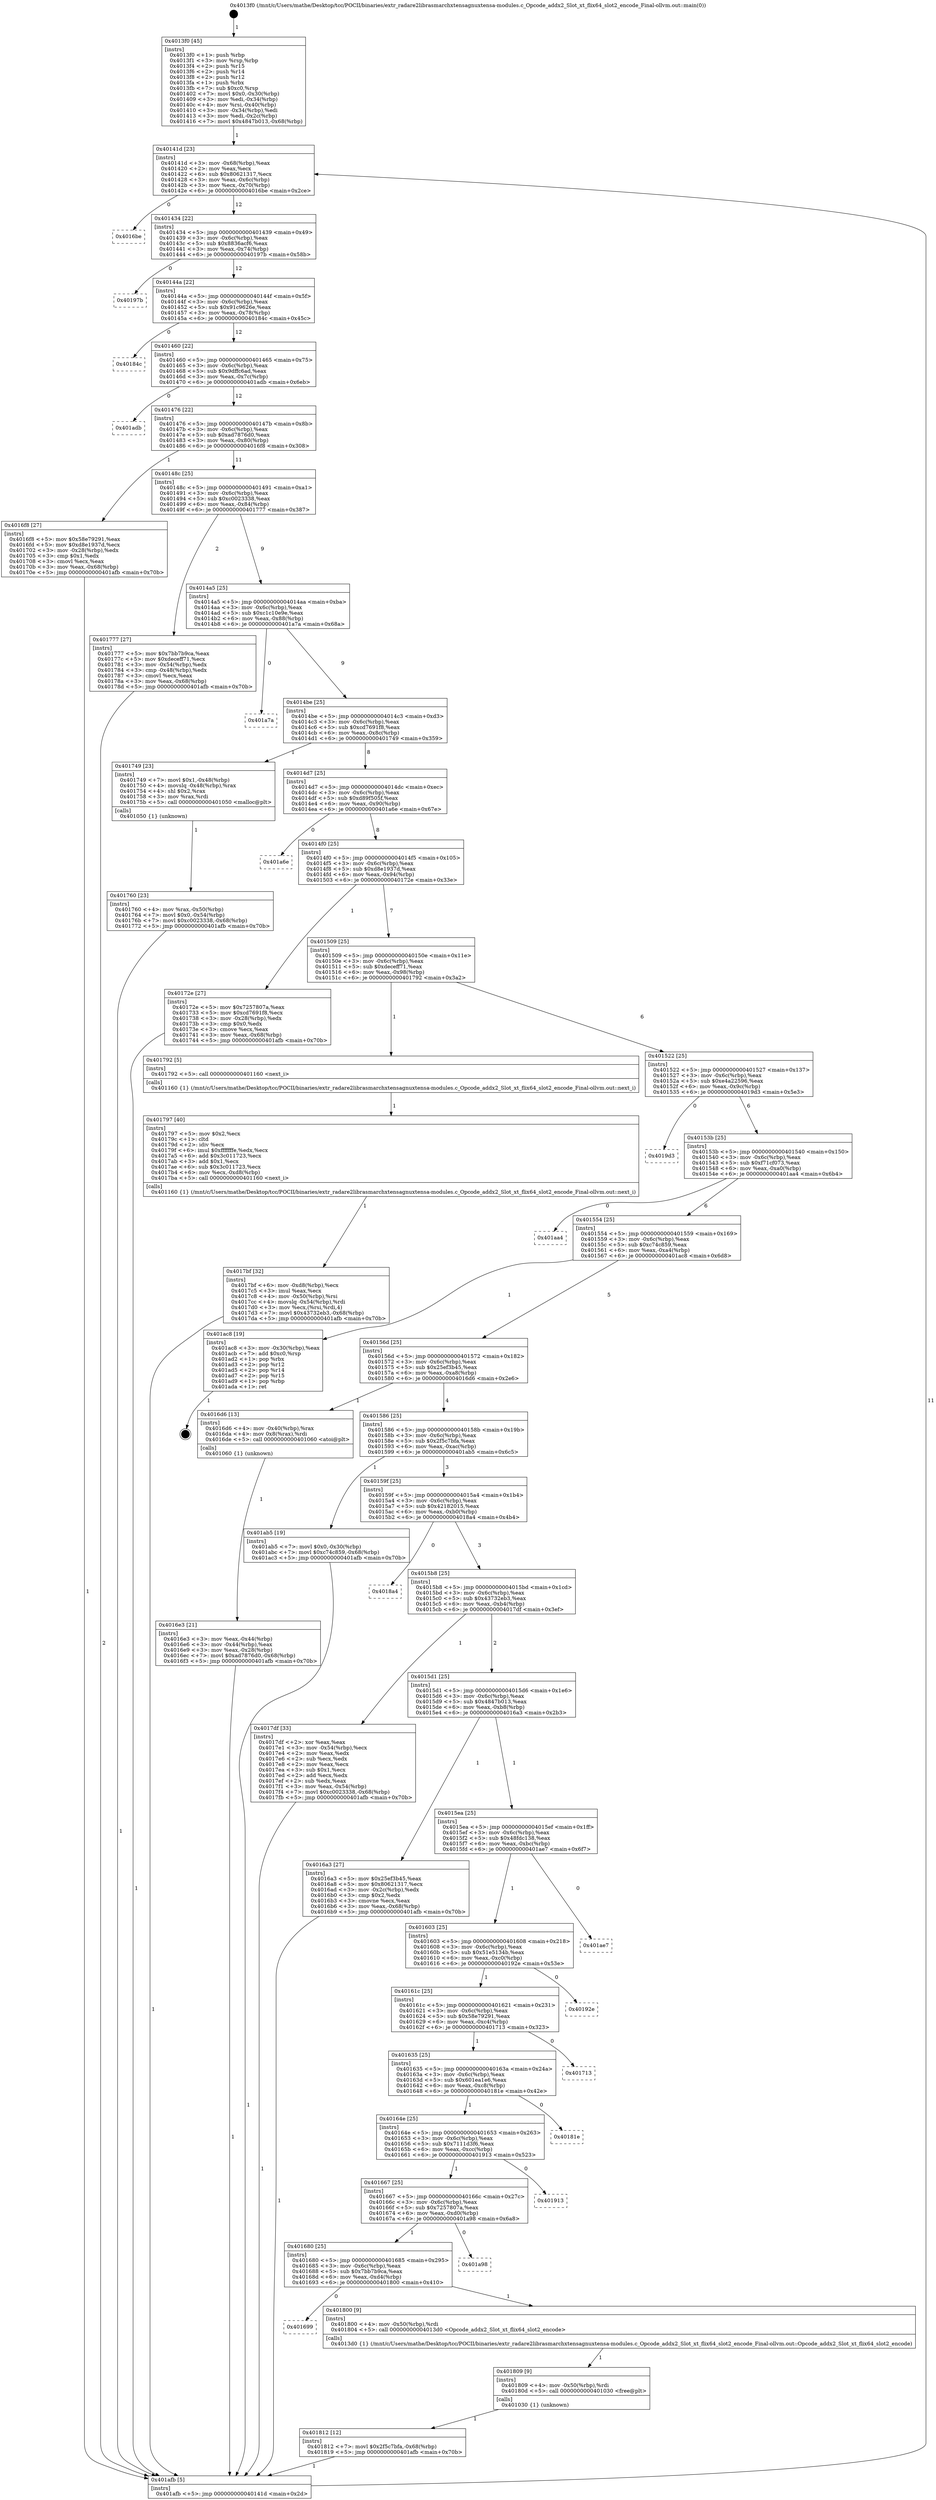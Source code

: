 digraph "0x4013f0" {
  label = "0x4013f0 (/mnt/c/Users/mathe/Desktop/tcc/POCII/binaries/extr_radare2librasmarchxtensagnuxtensa-modules.c_Opcode_addx2_Slot_xt_flix64_slot2_encode_Final-ollvm.out::main(0))"
  labelloc = "t"
  node[shape=record]

  Entry [label="",width=0.3,height=0.3,shape=circle,fillcolor=black,style=filled]
  "0x40141d" [label="{
     0x40141d [23]\l
     | [instrs]\l
     &nbsp;&nbsp;0x40141d \<+3\>: mov -0x68(%rbp),%eax\l
     &nbsp;&nbsp;0x401420 \<+2\>: mov %eax,%ecx\l
     &nbsp;&nbsp;0x401422 \<+6\>: sub $0x80621317,%ecx\l
     &nbsp;&nbsp;0x401428 \<+3\>: mov %eax,-0x6c(%rbp)\l
     &nbsp;&nbsp;0x40142b \<+3\>: mov %ecx,-0x70(%rbp)\l
     &nbsp;&nbsp;0x40142e \<+6\>: je 00000000004016be \<main+0x2ce\>\l
  }"]
  "0x4016be" [label="{
     0x4016be\l
  }", style=dashed]
  "0x401434" [label="{
     0x401434 [22]\l
     | [instrs]\l
     &nbsp;&nbsp;0x401434 \<+5\>: jmp 0000000000401439 \<main+0x49\>\l
     &nbsp;&nbsp;0x401439 \<+3\>: mov -0x6c(%rbp),%eax\l
     &nbsp;&nbsp;0x40143c \<+5\>: sub $0x8836acf6,%eax\l
     &nbsp;&nbsp;0x401441 \<+3\>: mov %eax,-0x74(%rbp)\l
     &nbsp;&nbsp;0x401444 \<+6\>: je 000000000040197b \<main+0x58b\>\l
  }"]
  Exit [label="",width=0.3,height=0.3,shape=circle,fillcolor=black,style=filled,peripheries=2]
  "0x40197b" [label="{
     0x40197b\l
  }", style=dashed]
  "0x40144a" [label="{
     0x40144a [22]\l
     | [instrs]\l
     &nbsp;&nbsp;0x40144a \<+5\>: jmp 000000000040144f \<main+0x5f\>\l
     &nbsp;&nbsp;0x40144f \<+3\>: mov -0x6c(%rbp),%eax\l
     &nbsp;&nbsp;0x401452 \<+5\>: sub $0x91c9626e,%eax\l
     &nbsp;&nbsp;0x401457 \<+3\>: mov %eax,-0x78(%rbp)\l
     &nbsp;&nbsp;0x40145a \<+6\>: je 000000000040184c \<main+0x45c\>\l
  }"]
  "0x401812" [label="{
     0x401812 [12]\l
     | [instrs]\l
     &nbsp;&nbsp;0x401812 \<+7\>: movl $0x2f5c7bfa,-0x68(%rbp)\l
     &nbsp;&nbsp;0x401819 \<+5\>: jmp 0000000000401afb \<main+0x70b\>\l
  }"]
  "0x40184c" [label="{
     0x40184c\l
  }", style=dashed]
  "0x401460" [label="{
     0x401460 [22]\l
     | [instrs]\l
     &nbsp;&nbsp;0x401460 \<+5\>: jmp 0000000000401465 \<main+0x75\>\l
     &nbsp;&nbsp;0x401465 \<+3\>: mov -0x6c(%rbp),%eax\l
     &nbsp;&nbsp;0x401468 \<+5\>: sub $0x9dffc6ad,%eax\l
     &nbsp;&nbsp;0x40146d \<+3\>: mov %eax,-0x7c(%rbp)\l
     &nbsp;&nbsp;0x401470 \<+6\>: je 0000000000401adb \<main+0x6eb\>\l
  }"]
  "0x401809" [label="{
     0x401809 [9]\l
     | [instrs]\l
     &nbsp;&nbsp;0x401809 \<+4\>: mov -0x50(%rbp),%rdi\l
     &nbsp;&nbsp;0x40180d \<+5\>: call 0000000000401030 \<free@plt\>\l
     | [calls]\l
     &nbsp;&nbsp;0x401030 \{1\} (unknown)\l
  }"]
  "0x401adb" [label="{
     0x401adb\l
  }", style=dashed]
  "0x401476" [label="{
     0x401476 [22]\l
     | [instrs]\l
     &nbsp;&nbsp;0x401476 \<+5\>: jmp 000000000040147b \<main+0x8b\>\l
     &nbsp;&nbsp;0x40147b \<+3\>: mov -0x6c(%rbp),%eax\l
     &nbsp;&nbsp;0x40147e \<+5\>: sub $0xad7876d0,%eax\l
     &nbsp;&nbsp;0x401483 \<+3\>: mov %eax,-0x80(%rbp)\l
     &nbsp;&nbsp;0x401486 \<+6\>: je 00000000004016f8 \<main+0x308\>\l
  }"]
  "0x401699" [label="{
     0x401699\l
  }", style=dashed]
  "0x4016f8" [label="{
     0x4016f8 [27]\l
     | [instrs]\l
     &nbsp;&nbsp;0x4016f8 \<+5\>: mov $0x58e79291,%eax\l
     &nbsp;&nbsp;0x4016fd \<+5\>: mov $0xd8e1937d,%ecx\l
     &nbsp;&nbsp;0x401702 \<+3\>: mov -0x28(%rbp),%edx\l
     &nbsp;&nbsp;0x401705 \<+3\>: cmp $0x1,%edx\l
     &nbsp;&nbsp;0x401708 \<+3\>: cmovl %ecx,%eax\l
     &nbsp;&nbsp;0x40170b \<+3\>: mov %eax,-0x68(%rbp)\l
     &nbsp;&nbsp;0x40170e \<+5\>: jmp 0000000000401afb \<main+0x70b\>\l
  }"]
  "0x40148c" [label="{
     0x40148c [25]\l
     | [instrs]\l
     &nbsp;&nbsp;0x40148c \<+5\>: jmp 0000000000401491 \<main+0xa1\>\l
     &nbsp;&nbsp;0x401491 \<+3\>: mov -0x6c(%rbp),%eax\l
     &nbsp;&nbsp;0x401494 \<+5\>: sub $0xc0023338,%eax\l
     &nbsp;&nbsp;0x401499 \<+6\>: mov %eax,-0x84(%rbp)\l
     &nbsp;&nbsp;0x40149f \<+6\>: je 0000000000401777 \<main+0x387\>\l
  }"]
  "0x401800" [label="{
     0x401800 [9]\l
     | [instrs]\l
     &nbsp;&nbsp;0x401800 \<+4\>: mov -0x50(%rbp),%rdi\l
     &nbsp;&nbsp;0x401804 \<+5\>: call 00000000004013d0 \<Opcode_addx2_Slot_xt_flix64_slot2_encode\>\l
     | [calls]\l
     &nbsp;&nbsp;0x4013d0 \{1\} (/mnt/c/Users/mathe/Desktop/tcc/POCII/binaries/extr_radare2librasmarchxtensagnuxtensa-modules.c_Opcode_addx2_Slot_xt_flix64_slot2_encode_Final-ollvm.out::Opcode_addx2_Slot_xt_flix64_slot2_encode)\l
  }"]
  "0x401777" [label="{
     0x401777 [27]\l
     | [instrs]\l
     &nbsp;&nbsp;0x401777 \<+5\>: mov $0x7bb7b9ca,%eax\l
     &nbsp;&nbsp;0x40177c \<+5\>: mov $0xdeceff71,%ecx\l
     &nbsp;&nbsp;0x401781 \<+3\>: mov -0x54(%rbp),%edx\l
     &nbsp;&nbsp;0x401784 \<+3\>: cmp -0x48(%rbp),%edx\l
     &nbsp;&nbsp;0x401787 \<+3\>: cmovl %ecx,%eax\l
     &nbsp;&nbsp;0x40178a \<+3\>: mov %eax,-0x68(%rbp)\l
     &nbsp;&nbsp;0x40178d \<+5\>: jmp 0000000000401afb \<main+0x70b\>\l
  }"]
  "0x4014a5" [label="{
     0x4014a5 [25]\l
     | [instrs]\l
     &nbsp;&nbsp;0x4014a5 \<+5\>: jmp 00000000004014aa \<main+0xba\>\l
     &nbsp;&nbsp;0x4014aa \<+3\>: mov -0x6c(%rbp),%eax\l
     &nbsp;&nbsp;0x4014ad \<+5\>: sub $0xc1c10e9e,%eax\l
     &nbsp;&nbsp;0x4014b2 \<+6\>: mov %eax,-0x88(%rbp)\l
     &nbsp;&nbsp;0x4014b8 \<+6\>: je 0000000000401a7a \<main+0x68a\>\l
  }"]
  "0x401680" [label="{
     0x401680 [25]\l
     | [instrs]\l
     &nbsp;&nbsp;0x401680 \<+5\>: jmp 0000000000401685 \<main+0x295\>\l
     &nbsp;&nbsp;0x401685 \<+3\>: mov -0x6c(%rbp),%eax\l
     &nbsp;&nbsp;0x401688 \<+5\>: sub $0x7bb7b9ca,%eax\l
     &nbsp;&nbsp;0x40168d \<+6\>: mov %eax,-0xd4(%rbp)\l
     &nbsp;&nbsp;0x401693 \<+6\>: je 0000000000401800 \<main+0x410\>\l
  }"]
  "0x401a7a" [label="{
     0x401a7a\l
  }", style=dashed]
  "0x4014be" [label="{
     0x4014be [25]\l
     | [instrs]\l
     &nbsp;&nbsp;0x4014be \<+5\>: jmp 00000000004014c3 \<main+0xd3\>\l
     &nbsp;&nbsp;0x4014c3 \<+3\>: mov -0x6c(%rbp),%eax\l
     &nbsp;&nbsp;0x4014c6 \<+5\>: sub $0xcd7691f8,%eax\l
     &nbsp;&nbsp;0x4014cb \<+6\>: mov %eax,-0x8c(%rbp)\l
     &nbsp;&nbsp;0x4014d1 \<+6\>: je 0000000000401749 \<main+0x359\>\l
  }"]
  "0x401a98" [label="{
     0x401a98\l
  }", style=dashed]
  "0x401749" [label="{
     0x401749 [23]\l
     | [instrs]\l
     &nbsp;&nbsp;0x401749 \<+7\>: movl $0x1,-0x48(%rbp)\l
     &nbsp;&nbsp;0x401750 \<+4\>: movslq -0x48(%rbp),%rax\l
     &nbsp;&nbsp;0x401754 \<+4\>: shl $0x2,%rax\l
     &nbsp;&nbsp;0x401758 \<+3\>: mov %rax,%rdi\l
     &nbsp;&nbsp;0x40175b \<+5\>: call 0000000000401050 \<malloc@plt\>\l
     | [calls]\l
     &nbsp;&nbsp;0x401050 \{1\} (unknown)\l
  }"]
  "0x4014d7" [label="{
     0x4014d7 [25]\l
     | [instrs]\l
     &nbsp;&nbsp;0x4014d7 \<+5\>: jmp 00000000004014dc \<main+0xec\>\l
     &nbsp;&nbsp;0x4014dc \<+3\>: mov -0x6c(%rbp),%eax\l
     &nbsp;&nbsp;0x4014df \<+5\>: sub $0xd89f505f,%eax\l
     &nbsp;&nbsp;0x4014e4 \<+6\>: mov %eax,-0x90(%rbp)\l
     &nbsp;&nbsp;0x4014ea \<+6\>: je 0000000000401a6e \<main+0x67e\>\l
  }"]
  "0x401667" [label="{
     0x401667 [25]\l
     | [instrs]\l
     &nbsp;&nbsp;0x401667 \<+5\>: jmp 000000000040166c \<main+0x27c\>\l
     &nbsp;&nbsp;0x40166c \<+3\>: mov -0x6c(%rbp),%eax\l
     &nbsp;&nbsp;0x40166f \<+5\>: sub $0x7257807a,%eax\l
     &nbsp;&nbsp;0x401674 \<+6\>: mov %eax,-0xd0(%rbp)\l
     &nbsp;&nbsp;0x40167a \<+6\>: je 0000000000401a98 \<main+0x6a8\>\l
  }"]
  "0x401a6e" [label="{
     0x401a6e\l
  }", style=dashed]
  "0x4014f0" [label="{
     0x4014f0 [25]\l
     | [instrs]\l
     &nbsp;&nbsp;0x4014f0 \<+5\>: jmp 00000000004014f5 \<main+0x105\>\l
     &nbsp;&nbsp;0x4014f5 \<+3\>: mov -0x6c(%rbp),%eax\l
     &nbsp;&nbsp;0x4014f8 \<+5\>: sub $0xd8e1937d,%eax\l
     &nbsp;&nbsp;0x4014fd \<+6\>: mov %eax,-0x94(%rbp)\l
     &nbsp;&nbsp;0x401503 \<+6\>: je 000000000040172e \<main+0x33e\>\l
  }"]
  "0x401913" [label="{
     0x401913\l
  }", style=dashed]
  "0x40172e" [label="{
     0x40172e [27]\l
     | [instrs]\l
     &nbsp;&nbsp;0x40172e \<+5\>: mov $0x7257807a,%eax\l
     &nbsp;&nbsp;0x401733 \<+5\>: mov $0xcd7691f8,%ecx\l
     &nbsp;&nbsp;0x401738 \<+3\>: mov -0x28(%rbp),%edx\l
     &nbsp;&nbsp;0x40173b \<+3\>: cmp $0x0,%edx\l
     &nbsp;&nbsp;0x40173e \<+3\>: cmove %ecx,%eax\l
     &nbsp;&nbsp;0x401741 \<+3\>: mov %eax,-0x68(%rbp)\l
     &nbsp;&nbsp;0x401744 \<+5\>: jmp 0000000000401afb \<main+0x70b\>\l
  }"]
  "0x401509" [label="{
     0x401509 [25]\l
     | [instrs]\l
     &nbsp;&nbsp;0x401509 \<+5\>: jmp 000000000040150e \<main+0x11e\>\l
     &nbsp;&nbsp;0x40150e \<+3\>: mov -0x6c(%rbp),%eax\l
     &nbsp;&nbsp;0x401511 \<+5\>: sub $0xdeceff71,%eax\l
     &nbsp;&nbsp;0x401516 \<+6\>: mov %eax,-0x98(%rbp)\l
     &nbsp;&nbsp;0x40151c \<+6\>: je 0000000000401792 \<main+0x3a2\>\l
  }"]
  "0x40164e" [label="{
     0x40164e [25]\l
     | [instrs]\l
     &nbsp;&nbsp;0x40164e \<+5\>: jmp 0000000000401653 \<main+0x263\>\l
     &nbsp;&nbsp;0x401653 \<+3\>: mov -0x6c(%rbp),%eax\l
     &nbsp;&nbsp;0x401656 \<+5\>: sub $0x7111d3f6,%eax\l
     &nbsp;&nbsp;0x40165b \<+6\>: mov %eax,-0xcc(%rbp)\l
     &nbsp;&nbsp;0x401661 \<+6\>: je 0000000000401913 \<main+0x523\>\l
  }"]
  "0x401792" [label="{
     0x401792 [5]\l
     | [instrs]\l
     &nbsp;&nbsp;0x401792 \<+5\>: call 0000000000401160 \<next_i\>\l
     | [calls]\l
     &nbsp;&nbsp;0x401160 \{1\} (/mnt/c/Users/mathe/Desktop/tcc/POCII/binaries/extr_radare2librasmarchxtensagnuxtensa-modules.c_Opcode_addx2_Slot_xt_flix64_slot2_encode_Final-ollvm.out::next_i)\l
  }"]
  "0x401522" [label="{
     0x401522 [25]\l
     | [instrs]\l
     &nbsp;&nbsp;0x401522 \<+5\>: jmp 0000000000401527 \<main+0x137\>\l
     &nbsp;&nbsp;0x401527 \<+3\>: mov -0x6c(%rbp),%eax\l
     &nbsp;&nbsp;0x40152a \<+5\>: sub $0xe4a22596,%eax\l
     &nbsp;&nbsp;0x40152f \<+6\>: mov %eax,-0x9c(%rbp)\l
     &nbsp;&nbsp;0x401535 \<+6\>: je 00000000004019d3 \<main+0x5e3\>\l
  }"]
  "0x40181e" [label="{
     0x40181e\l
  }", style=dashed]
  "0x4019d3" [label="{
     0x4019d3\l
  }", style=dashed]
  "0x40153b" [label="{
     0x40153b [25]\l
     | [instrs]\l
     &nbsp;&nbsp;0x40153b \<+5\>: jmp 0000000000401540 \<main+0x150\>\l
     &nbsp;&nbsp;0x401540 \<+3\>: mov -0x6c(%rbp),%eax\l
     &nbsp;&nbsp;0x401543 \<+5\>: sub $0xf71cf073,%eax\l
     &nbsp;&nbsp;0x401548 \<+6\>: mov %eax,-0xa0(%rbp)\l
     &nbsp;&nbsp;0x40154e \<+6\>: je 0000000000401aa4 \<main+0x6b4\>\l
  }"]
  "0x401635" [label="{
     0x401635 [25]\l
     | [instrs]\l
     &nbsp;&nbsp;0x401635 \<+5\>: jmp 000000000040163a \<main+0x24a\>\l
     &nbsp;&nbsp;0x40163a \<+3\>: mov -0x6c(%rbp),%eax\l
     &nbsp;&nbsp;0x40163d \<+5\>: sub $0x601ea1e6,%eax\l
     &nbsp;&nbsp;0x401642 \<+6\>: mov %eax,-0xc8(%rbp)\l
     &nbsp;&nbsp;0x401648 \<+6\>: je 000000000040181e \<main+0x42e\>\l
  }"]
  "0x401aa4" [label="{
     0x401aa4\l
  }", style=dashed]
  "0x401554" [label="{
     0x401554 [25]\l
     | [instrs]\l
     &nbsp;&nbsp;0x401554 \<+5\>: jmp 0000000000401559 \<main+0x169\>\l
     &nbsp;&nbsp;0x401559 \<+3\>: mov -0x6c(%rbp),%eax\l
     &nbsp;&nbsp;0x40155c \<+5\>: sub $0xc74c859,%eax\l
     &nbsp;&nbsp;0x401561 \<+6\>: mov %eax,-0xa4(%rbp)\l
     &nbsp;&nbsp;0x401567 \<+6\>: je 0000000000401ac8 \<main+0x6d8\>\l
  }"]
  "0x401713" [label="{
     0x401713\l
  }", style=dashed]
  "0x401ac8" [label="{
     0x401ac8 [19]\l
     | [instrs]\l
     &nbsp;&nbsp;0x401ac8 \<+3\>: mov -0x30(%rbp),%eax\l
     &nbsp;&nbsp;0x401acb \<+7\>: add $0xc0,%rsp\l
     &nbsp;&nbsp;0x401ad2 \<+1\>: pop %rbx\l
     &nbsp;&nbsp;0x401ad3 \<+2\>: pop %r12\l
     &nbsp;&nbsp;0x401ad5 \<+2\>: pop %r14\l
     &nbsp;&nbsp;0x401ad7 \<+2\>: pop %r15\l
     &nbsp;&nbsp;0x401ad9 \<+1\>: pop %rbp\l
     &nbsp;&nbsp;0x401ada \<+1\>: ret\l
  }"]
  "0x40156d" [label="{
     0x40156d [25]\l
     | [instrs]\l
     &nbsp;&nbsp;0x40156d \<+5\>: jmp 0000000000401572 \<main+0x182\>\l
     &nbsp;&nbsp;0x401572 \<+3\>: mov -0x6c(%rbp),%eax\l
     &nbsp;&nbsp;0x401575 \<+5\>: sub $0x25ef3b45,%eax\l
     &nbsp;&nbsp;0x40157a \<+6\>: mov %eax,-0xa8(%rbp)\l
     &nbsp;&nbsp;0x401580 \<+6\>: je 00000000004016d6 \<main+0x2e6\>\l
  }"]
  "0x40161c" [label="{
     0x40161c [25]\l
     | [instrs]\l
     &nbsp;&nbsp;0x40161c \<+5\>: jmp 0000000000401621 \<main+0x231\>\l
     &nbsp;&nbsp;0x401621 \<+3\>: mov -0x6c(%rbp),%eax\l
     &nbsp;&nbsp;0x401624 \<+5\>: sub $0x58e79291,%eax\l
     &nbsp;&nbsp;0x401629 \<+6\>: mov %eax,-0xc4(%rbp)\l
     &nbsp;&nbsp;0x40162f \<+6\>: je 0000000000401713 \<main+0x323\>\l
  }"]
  "0x4016d6" [label="{
     0x4016d6 [13]\l
     | [instrs]\l
     &nbsp;&nbsp;0x4016d6 \<+4\>: mov -0x40(%rbp),%rax\l
     &nbsp;&nbsp;0x4016da \<+4\>: mov 0x8(%rax),%rdi\l
     &nbsp;&nbsp;0x4016de \<+5\>: call 0000000000401060 \<atoi@plt\>\l
     | [calls]\l
     &nbsp;&nbsp;0x401060 \{1\} (unknown)\l
  }"]
  "0x401586" [label="{
     0x401586 [25]\l
     | [instrs]\l
     &nbsp;&nbsp;0x401586 \<+5\>: jmp 000000000040158b \<main+0x19b\>\l
     &nbsp;&nbsp;0x40158b \<+3\>: mov -0x6c(%rbp),%eax\l
     &nbsp;&nbsp;0x40158e \<+5\>: sub $0x2f5c7bfa,%eax\l
     &nbsp;&nbsp;0x401593 \<+6\>: mov %eax,-0xac(%rbp)\l
     &nbsp;&nbsp;0x401599 \<+6\>: je 0000000000401ab5 \<main+0x6c5\>\l
  }"]
  "0x40192e" [label="{
     0x40192e\l
  }", style=dashed]
  "0x401ab5" [label="{
     0x401ab5 [19]\l
     | [instrs]\l
     &nbsp;&nbsp;0x401ab5 \<+7\>: movl $0x0,-0x30(%rbp)\l
     &nbsp;&nbsp;0x401abc \<+7\>: movl $0xc74c859,-0x68(%rbp)\l
     &nbsp;&nbsp;0x401ac3 \<+5\>: jmp 0000000000401afb \<main+0x70b\>\l
  }"]
  "0x40159f" [label="{
     0x40159f [25]\l
     | [instrs]\l
     &nbsp;&nbsp;0x40159f \<+5\>: jmp 00000000004015a4 \<main+0x1b4\>\l
     &nbsp;&nbsp;0x4015a4 \<+3\>: mov -0x6c(%rbp),%eax\l
     &nbsp;&nbsp;0x4015a7 \<+5\>: sub $0x42182015,%eax\l
     &nbsp;&nbsp;0x4015ac \<+6\>: mov %eax,-0xb0(%rbp)\l
     &nbsp;&nbsp;0x4015b2 \<+6\>: je 00000000004018a4 \<main+0x4b4\>\l
  }"]
  "0x401603" [label="{
     0x401603 [25]\l
     | [instrs]\l
     &nbsp;&nbsp;0x401603 \<+5\>: jmp 0000000000401608 \<main+0x218\>\l
     &nbsp;&nbsp;0x401608 \<+3\>: mov -0x6c(%rbp),%eax\l
     &nbsp;&nbsp;0x40160b \<+5\>: sub $0x51e5134b,%eax\l
     &nbsp;&nbsp;0x401610 \<+6\>: mov %eax,-0xc0(%rbp)\l
     &nbsp;&nbsp;0x401616 \<+6\>: je 000000000040192e \<main+0x53e\>\l
  }"]
  "0x4018a4" [label="{
     0x4018a4\l
  }", style=dashed]
  "0x4015b8" [label="{
     0x4015b8 [25]\l
     | [instrs]\l
     &nbsp;&nbsp;0x4015b8 \<+5\>: jmp 00000000004015bd \<main+0x1cd\>\l
     &nbsp;&nbsp;0x4015bd \<+3\>: mov -0x6c(%rbp),%eax\l
     &nbsp;&nbsp;0x4015c0 \<+5\>: sub $0x43732eb3,%eax\l
     &nbsp;&nbsp;0x4015c5 \<+6\>: mov %eax,-0xb4(%rbp)\l
     &nbsp;&nbsp;0x4015cb \<+6\>: je 00000000004017df \<main+0x3ef\>\l
  }"]
  "0x401ae7" [label="{
     0x401ae7\l
  }", style=dashed]
  "0x4017df" [label="{
     0x4017df [33]\l
     | [instrs]\l
     &nbsp;&nbsp;0x4017df \<+2\>: xor %eax,%eax\l
     &nbsp;&nbsp;0x4017e1 \<+3\>: mov -0x54(%rbp),%ecx\l
     &nbsp;&nbsp;0x4017e4 \<+2\>: mov %eax,%edx\l
     &nbsp;&nbsp;0x4017e6 \<+2\>: sub %ecx,%edx\l
     &nbsp;&nbsp;0x4017e8 \<+2\>: mov %eax,%ecx\l
     &nbsp;&nbsp;0x4017ea \<+3\>: sub $0x1,%ecx\l
     &nbsp;&nbsp;0x4017ed \<+2\>: add %ecx,%edx\l
     &nbsp;&nbsp;0x4017ef \<+2\>: sub %edx,%eax\l
     &nbsp;&nbsp;0x4017f1 \<+3\>: mov %eax,-0x54(%rbp)\l
     &nbsp;&nbsp;0x4017f4 \<+7\>: movl $0xc0023338,-0x68(%rbp)\l
     &nbsp;&nbsp;0x4017fb \<+5\>: jmp 0000000000401afb \<main+0x70b\>\l
  }"]
  "0x4015d1" [label="{
     0x4015d1 [25]\l
     | [instrs]\l
     &nbsp;&nbsp;0x4015d1 \<+5\>: jmp 00000000004015d6 \<main+0x1e6\>\l
     &nbsp;&nbsp;0x4015d6 \<+3\>: mov -0x6c(%rbp),%eax\l
     &nbsp;&nbsp;0x4015d9 \<+5\>: sub $0x4847b013,%eax\l
     &nbsp;&nbsp;0x4015de \<+6\>: mov %eax,-0xb8(%rbp)\l
     &nbsp;&nbsp;0x4015e4 \<+6\>: je 00000000004016a3 \<main+0x2b3\>\l
  }"]
  "0x4017bf" [label="{
     0x4017bf [32]\l
     | [instrs]\l
     &nbsp;&nbsp;0x4017bf \<+6\>: mov -0xd8(%rbp),%ecx\l
     &nbsp;&nbsp;0x4017c5 \<+3\>: imul %eax,%ecx\l
     &nbsp;&nbsp;0x4017c8 \<+4\>: mov -0x50(%rbp),%rsi\l
     &nbsp;&nbsp;0x4017cc \<+4\>: movslq -0x54(%rbp),%rdi\l
     &nbsp;&nbsp;0x4017d0 \<+3\>: mov %ecx,(%rsi,%rdi,4)\l
     &nbsp;&nbsp;0x4017d3 \<+7\>: movl $0x43732eb3,-0x68(%rbp)\l
     &nbsp;&nbsp;0x4017da \<+5\>: jmp 0000000000401afb \<main+0x70b\>\l
  }"]
  "0x4016a3" [label="{
     0x4016a3 [27]\l
     | [instrs]\l
     &nbsp;&nbsp;0x4016a3 \<+5\>: mov $0x25ef3b45,%eax\l
     &nbsp;&nbsp;0x4016a8 \<+5\>: mov $0x80621317,%ecx\l
     &nbsp;&nbsp;0x4016ad \<+3\>: mov -0x2c(%rbp),%edx\l
     &nbsp;&nbsp;0x4016b0 \<+3\>: cmp $0x2,%edx\l
     &nbsp;&nbsp;0x4016b3 \<+3\>: cmovne %ecx,%eax\l
     &nbsp;&nbsp;0x4016b6 \<+3\>: mov %eax,-0x68(%rbp)\l
     &nbsp;&nbsp;0x4016b9 \<+5\>: jmp 0000000000401afb \<main+0x70b\>\l
  }"]
  "0x4015ea" [label="{
     0x4015ea [25]\l
     | [instrs]\l
     &nbsp;&nbsp;0x4015ea \<+5\>: jmp 00000000004015ef \<main+0x1ff\>\l
     &nbsp;&nbsp;0x4015ef \<+3\>: mov -0x6c(%rbp),%eax\l
     &nbsp;&nbsp;0x4015f2 \<+5\>: sub $0x48fdc138,%eax\l
     &nbsp;&nbsp;0x4015f7 \<+6\>: mov %eax,-0xbc(%rbp)\l
     &nbsp;&nbsp;0x4015fd \<+6\>: je 0000000000401ae7 \<main+0x6f7\>\l
  }"]
  "0x401afb" [label="{
     0x401afb [5]\l
     | [instrs]\l
     &nbsp;&nbsp;0x401afb \<+5\>: jmp 000000000040141d \<main+0x2d\>\l
  }"]
  "0x4013f0" [label="{
     0x4013f0 [45]\l
     | [instrs]\l
     &nbsp;&nbsp;0x4013f0 \<+1\>: push %rbp\l
     &nbsp;&nbsp;0x4013f1 \<+3\>: mov %rsp,%rbp\l
     &nbsp;&nbsp;0x4013f4 \<+2\>: push %r15\l
     &nbsp;&nbsp;0x4013f6 \<+2\>: push %r14\l
     &nbsp;&nbsp;0x4013f8 \<+2\>: push %r12\l
     &nbsp;&nbsp;0x4013fa \<+1\>: push %rbx\l
     &nbsp;&nbsp;0x4013fb \<+7\>: sub $0xc0,%rsp\l
     &nbsp;&nbsp;0x401402 \<+7\>: movl $0x0,-0x30(%rbp)\l
     &nbsp;&nbsp;0x401409 \<+3\>: mov %edi,-0x34(%rbp)\l
     &nbsp;&nbsp;0x40140c \<+4\>: mov %rsi,-0x40(%rbp)\l
     &nbsp;&nbsp;0x401410 \<+3\>: mov -0x34(%rbp),%edi\l
     &nbsp;&nbsp;0x401413 \<+3\>: mov %edi,-0x2c(%rbp)\l
     &nbsp;&nbsp;0x401416 \<+7\>: movl $0x4847b013,-0x68(%rbp)\l
  }"]
  "0x4016e3" [label="{
     0x4016e3 [21]\l
     | [instrs]\l
     &nbsp;&nbsp;0x4016e3 \<+3\>: mov %eax,-0x44(%rbp)\l
     &nbsp;&nbsp;0x4016e6 \<+3\>: mov -0x44(%rbp),%eax\l
     &nbsp;&nbsp;0x4016e9 \<+3\>: mov %eax,-0x28(%rbp)\l
     &nbsp;&nbsp;0x4016ec \<+7\>: movl $0xad7876d0,-0x68(%rbp)\l
     &nbsp;&nbsp;0x4016f3 \<+5\>: jmp 0000000000401afb \<main+0x70b\>\l
  }"]
  "0x401760" [label="{
     0x401760 [23]\l
     | [instrs]\l
     &nbsp;&nbsp;0x401760 \<+4\>: mov %rax,-0x50(%rbp)\l
     &nbsp;&nbsp;0x401764 \<+7\>: movl $0x0,-0x54(%rbp)\l
     &nbsp;&nbsp;0x40176b \<+7\>: movl $0xc0023338,-0x68(%rbp)\l
     &nbsp;&nbsp;0x401772 \<+5\>: jmp 0000000000401afb \<main+0x70b\>\l
  }"]
  "0x401797" [label="{
     0x401797 [40]\l
     | [instrs]\l
     &nbsp;&nbsp;0x401797 \<+5\>: mov $0x2,%ecx\l
     &nbsp;&nbsp;0x40179c \<+1\>: cltd\l
     &nbsp;&nbsp;0x40179d \<+2\>: idiv %ecx\l
     &nbsp;&nbsp;0x40179f \<+6\>: imul $0xfffffffe,%edx,%ecx\l
     &nbsp;&nbsp;0x4017a5 \<+6\>: add $0x3c011723,%ecx\l
     &nbsp;&nbsp;0x4017ab \<+3\>: add $0x1,%ecx\l
     &nbsp;&nbsp;0x4017ae \<+6\>: sub $0x3c011723,%ecx\l
     &nbsp;&nbsp;0x4017b4 \<+6\>: mov %ecx,-0xd8(%rbp)\l
     &nbsp;&nbsp;0x4017ba \<+5\>: call 0000000000401160 \<next_i\>\l
     | [calls]\l
     &nbsp;&nbsp;0x401160 \{1\} (/mnt/c/Users/mathe/Desktop/tcc/POCII/binaries/extr_radare2librasmarchxtensagnuxtensa-modules.c_Opcode_addx2_Slot_xt_flix64_slot2_encode_Final-ollvm.out::next_i)\l
  }"]
  Entry -> "0x4013f0" [label=" 1"]
  "0x40141d" -> "0x4016be" [label=" 0"]
  "0x40141d" -> "0x401434" [label=" 12"]
  "0x401ac8" -> Exit [label=" 1"]
  "0x401434" -> "0x40197b" [label=" 0"]
  "0x401434" -> "0x40144a" [label=" 12"]
  "0x401ab5" -> "0x401afb" [label=" 1"]
  "0x40144a" -> "0x40184c" [label=" 0"]
  "0x40144a" -> "0x401460" [label=" 12"]
  "0x401812" -> "0x401afb" [label=" 1"]
  "0x401460" -> "0x401adb" [label=" 0"]
  "0x401460" -> "0x401476" [label=" 12"]
  "0x401809" -> "0x401812" [label=" 1"]
  "0x401476" -> "0x4016f8" [label=" 1"]
  "0x401476" -> "0x40148c" [label=" 11"]
  "0x401800" -> "0x401809" [label=" 1"]
  "0x40148c" -> "0x401777" [label=" 2"]
  "0x40148c" -> "0x4014a5" [label=" 9"]
  "0x401680" -> "0x401699" [label=" 0"]
  "0x4014a5" -> "0x401a7a" [label=" 0"]
  "0x4014a5" -> "0x4014be" [label=" 9"]
  "0x401680" -> "0x401800" [label=" 1"]
  "0x4014be" -> "0x401749" [label=" 1"]
  "0x4014be" -> "0x4014d7" [label=" 8"]
  "0x401667" -> "0x401680" [label=" 1"]
  "0x4014d7" -> "0x401a6e" [label=" 0"]
  "0x4014d7" -> "0x4014f0" [label=" 8"]
  "0x401667" -> "0x401a98" [label=" 0"]
  "0x4014f0" -> "0x40172e" [label=" 1"]
  "0x4014f0" -> "0x401509" [label=" 7"]
  "0x40164e" -> "0x401667" [label=" 1"]
  "0x401509" -> "0x401792" [label=" 1"]
  "0x401509" -> "0x401522" [label=" 6"]
  "0x40164e" -> "0x401913" [label=" 0"]
  "0x401522" -> "0x4019d3" [label=" 0"]
  "0x401522" -> "0x40153b" [label=" 6"]
  "0x401635" -> "0x40164e" [label=" 1"]
  "0x40153b" -> "0x401aa4" [label=" 0"]
  "0x40153b" -> "0x401554" [label=" 6"]
  "0x401635" -> "0x40181e" [label=" 0"]
  "0x401554" -> "0x401ac8" [label=" 1"]
  "0x401554" -> "0x40156d" [label=" 5"]
  "0x40161c" -> "0x401635" [label=" 1"]
  "0x40156d" -> "0x4016d6" [label=" 1"]
  "0x40156d" -> "0x401586" [label=" 4"]
  "0x40161c" -> "0x401713" [label=" 0"]
  "0x401586" -> "0x401ab5" [label=" 1"]
  "0x401586" -> "0x40159f" [label=" 3"]
  "0x401603" -> "0x40161c" [label=" 1"]
  "0x40159f" -> "0x4018a4" [label=" 0"]
  "0x40159f" -> "0x4015b8" [label=" 3"]
  "0x401603" -> "0x40192e" [label=" 0"]
  "0x4015b8" -> "0x4017df" [label=" 1"]
  "0x4015b8" -> "0x4015d1" [label=" 2"]
  "0x4015ea" -> "0x401603" [label=" 1"]
  "0x4015d1" -> "0x4016a3" [label=" 1"]
  "0x4015d1" -> "0x4015ea" [label=" 1"]
  "0x4016a3" -> "0x401afb" [label=" 1"]
  "0x4013f0" -> "0x40141d" [label=" 1"]
  "0x401afb" -> "0x40141d" [label=" 11"]
  "0x4016d6" -> "0x4016e3" [label=" 1"]
  "0x4016e3" -> "0x401afb" [label=" 1"]
  "0x4016f8" -> "0x401afb" [label=" 1"]
  "0x40172e" -> "0x401afb" [label=" 1"]
  "0x401749" -> "0x401760" [label=" 1"]
  "0x401760" -> "0x401afb" [label=" 1"]
  "0x401777" -> "0x401afb" [label=" 2"]
  "0x401792" -> "0x401797" [label=" 1"]
  "0x401797" -> "0x4017bf" [label=" 1"]
  "0x4017bf" -> "0x401afb" [label=" 1"]
  "0x4017df" -> "0x401afb" [label=" 1"]
  "0x4015ea" -> "0x401ae7" [label=" 0"]
}

